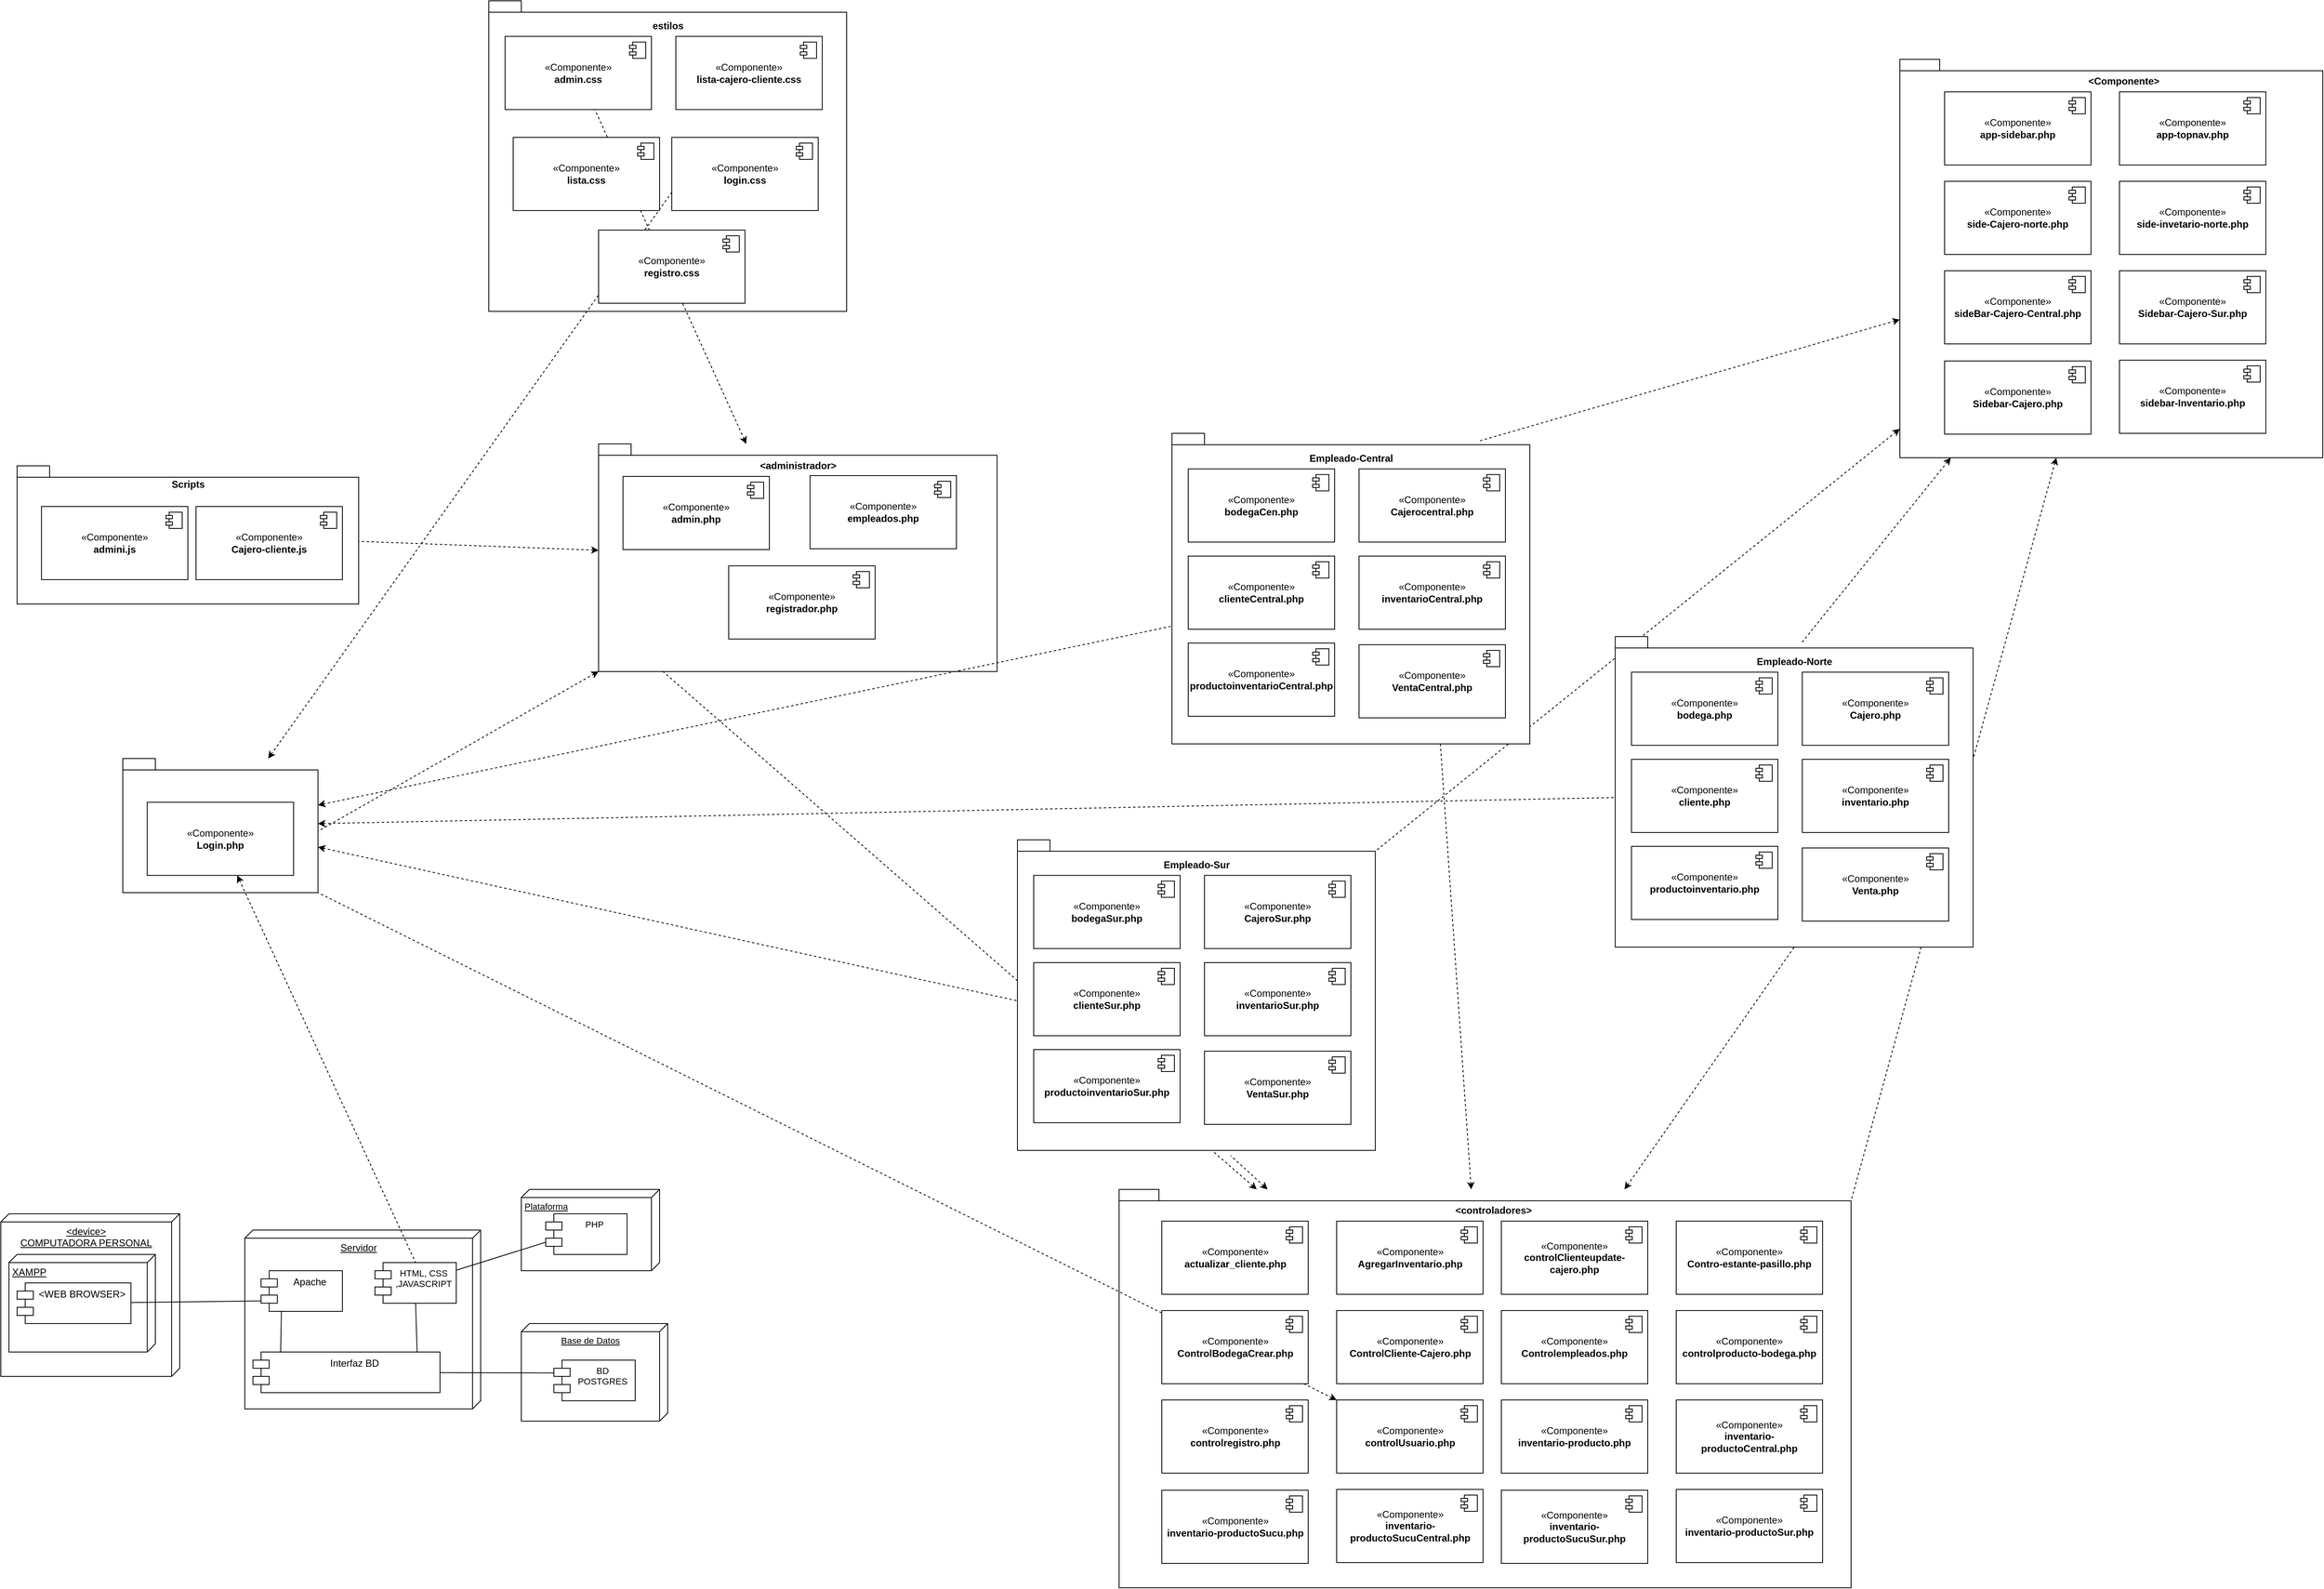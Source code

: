 <mxfile version="22.0.0" type="device">
  <diagram name="Página-1" id="xCpTcZgUAXpQ4Kr8-olH">
    <mxGraphModel dx="2713" dy="2576" grid="1" gridSize="10" guides="1" tooltips="1" connect="1" arrows="1" fold="1" page="1" pageScale="1" pageWidth="827" pageHeight="1169" math="0" shadow="0">
      <root>
        <mxCell id="0" />
        <mxCell id="1" parent="0" />
        <mxCell id="WtXLV-Y0_HKQXJC9XsDB-113" style="edgeStyle=none;shape=connector;rounded=0;orthogonalLoop=1;jettySize=auto;html=1;entryX=0;entryY=0;entryDx=440;entryDy=14;entryPerimeter=0;dashed=1;labelBackgroundColor=default;strokeColor=default;align=center;verticalAlign=middle;fontFamily=Helvetica;fontSize=11;fontColor=default;startArrow=classic;startFill=1;endArrow=none;endFill=0;" edge="1" parent="1" source="WtXLV-Y0_HKQXJC9XsDB-9" target="WtXLV-Y0_HKQXJC9XsDB-89">
          <mxGeometry relative="1" as="geometry" />
        </mxCell>
        <mxCell id="WtXLV-Y0_HKQXJC9XsDB-115" style="edgeStyle=none;shape=connector;rounded=0;orthogonalLoop=1;jettySize=auto;html=1;entryX=0.108;entryY=0.918;entryDx=0;entryDy=0;entryPerimeter=0;dashed=1;labelBackgroundColor=default;strokeColor=default;align=center;verticalAlign=middle;fontFamily=Helvetica;fontSize=11;fontColor=default;startArrow=classic;startFill=1;endArrow=none;endFill=0;" edge="1" parent="1" source="WtXLV-Y0_HKQXJC9XsDB-27" target="W-070WNatPNxTEF8Ab7O-21">
          <mxGeometry relative="1" as="geometry" />
        </mxCell>
        <mxCell id="WtXLV-Y0_HKQXJC9XsDB-110" style="edgeStyle=none;shape=connector;rounded=0;orthogonalLoop=1;jettySize=auto;html=1;entryX=0.75;entryY=1;entryDx=0;entryDy=0;entryPerimeter=0;dashed=1;labelBackgroundColor=default;strokeColor=default;align=center;verticalAlign=middle;fontFamily=Helvetica;fontSize=11;fontColor=default;startArrow=classic;startFill=1;endArrow=none;endFill=0;" edge="1" parent="1" source="WtXLV-Y0_HKQXJC9XsDB-27" target="WtXLV-Y0_HKQXJC9XsDB-61">
          <mxGeometry relative="1" as="geometry" />
        </mxCell>
        <mxCell id="4kGjoipdNZmPPrcsUXCL-142" style="edgeStyle=none;shape=connector;rounded=0;orthogonalLoop=1;jettySize=auto;html=1;labelBackgroundColor=default;strokeColor=default;fontFamily=Helvetica;fontSize=11;fontColor=default;endArrow=classic;" parent="1" source="4kGjoipdNZmPPrcsUXCL-45" target="4kGjoipdNZmPPrcsUXCL-120" edge="1">
          <mxGeometry relative="1" as="geometry" />
        </mxCell>
        <mxCell id="4kGjoipdNZmPPrcsUXCL-45" value="Usuario" style="shape=table;startSize=30;container=1;collapsible=1;childLayout=tableLayout;fixedRows=1;rowLines=0;fontStyle=1;align=center;resizeLast=1;html=1;fontFamily=Helvetica;fontSize=11;fontColor=default;" parent="1" vertex="1">
          <mxGeometry x="775" y="-167" width="180" height="180" as="geometry" />
        </mxCell>
        <mxCell id="4kGjoipdNZmPPrcsUXCL-46" value="" style="shape=tableRow;horizontal=0;startSize=0;swimlaneHead=0;swimlaneBody=0;fillColor=none;collapsible=0;dropTarget=0;points=[[0,0.5],[1,0.5]];portConstraint=eastwest;top=0;left=0;right=0;bottom=1;fontFamily=Helvetica;fontSize=11;fontColor=default;" parent="4kGjoipdNZmPPrcsUXCL-45" vertex="1">
          <mxGeometry y="30" width="180" height="30" as="geometry" />
        </mxCell>
        <mxCell id="4kGjoipdNZmPPrcsUXCL-47" value="PK" style="shape=partialRectangle;connectable=0;fillColor=none;top=0;left=0;bottom=0;right=0;fontStyle=1;overflow=hidden;whiteSpace=wrap;html=1;fontFamily=Helvetica;fontSize=11;fontColor=default;" parent="4kGjoipdNZmPPrcsUXCL-46" vertex="1">
          <mxGeometry width="30" height="30" as="geometry">
            <mxRectangle width="30" height="30" as="alternateBounds" />
          </mxGeometry>
        </mxCell>
        <mxCell id="4kGjoipdNZmPPrcsUXCL-48" value="id" style="shape=partialRectangle;connectable=0;fillColor=none;top=0;left=0;bottom=0;right=0;align=left;spacingLeft=6;fontStyle=5;overflow=hidden;whiteSpace=wrap;html=1;fontFamily=Helvetica;fontSize=11;fontColor=default;" parent="4kGjoipdNZmPPrcsUXCL-46" vertex="1">
          <mxGeometry x="30" width="150" height="30" as="geometry">
            <mxRectangle width="150" height="30" as="alternateBounds" />
          </mxGeometry>
        </mxCell>
        <mxCell id="4kGjoipdNZmPPrcsUXCL-49" value="" style="shape=tableRow;horizontal=0;startSize=0;swimlaneHead=0;swimlaneBody=0;fillColor=none;collapsible=0;dropTarget=0;points=[[0,0.5],[1,0.5]];portConstraint=eastwest;top=0;left=0;right=0;bottom=0;fontFamily=Helvetica;fontSize=11;fontColor=default;" parent="4kGjoipdNZmPPrcsUXCL-45" vertex="1">
          <mxGeometry y="60" width="180" height="30" as="geometry" />
        </mxCell>
        <mxCell id="4kGjoipdNZmPPrcsUXCL-50" value="" style="shape=partialRectangle;connectable=0;fillColor=none;top=0;left=0;bottom=0;right=0;editable=1;overflow=hidden;whiteSpace=wrap;html=1;fontFamily=Helvetica;fontSize=11;fontColor=default;" parent="4kGjoipdNZmPPrcsUXCL-49" vertex="1">
          <mxGeometry width="30" height="30" as="geometry">
            <mxRectangle width="30" height="30" as="alternateBounds" />
          </mxGeometry>
        </mxCell>
        <mxCell id="4kGjoipdNZmPPrcsUXCL-51" value="nombre" style="shape=partialRectangle;connectable=0;fillColor=none;top=0;left=0;bottom=0;right=0;align=left;spacingLeft=6;overflow=hidden;whiteSpace=wrap;html=1;fontFamily=Helvetica;fontSize=11;fontColor=default;" parent="4kGjoipdNZmPPrcsUXCL-49" vertex="1">
          <mxGeometry x="30" width="150" height="30" as="geometry">
            <mxRectangle width="150" height="30" as="alternateBounds" />
          </mxGeometry>
        </mxCell>
        <mxCell id="4kGjoipdNZmPPrcsUXCL-52" value="" style="shape=tableRow;horizontal=0;startSize=0;swimlaneHead=0;swimlaneBody=0;fillColor=none;collapsible=0;dropTarget=0;points=[[0,0.5],[1,0.5]];portConstraint=eastwest;top=0;left=0;right=0;bottom=0;fontFamily=Helvetica;fontSize=11;fontColor=default;" parent="4kGjoipdNZmPPrcsUXCL-45" vertex="1">
          <mxGeometry y="90" width="180" height="30" as="geometry" />
        </mxCell>
        <mxCell id="4kGjoipdNZmPPrcsUXCL-53" value="" style="shape=partialRectangle;connectable=0;fillColor=none;top=0;left=0;bottom=0;right=0;editable=1;overflow=hidden;whiteSpace=wrap;html=1;fontFamily=Helvetica;fontSize=11;fontColor=default;" parent="4kGjoipdNZmPPrcsUXCL-52" vertex="1">
          <mxGeometry width="30" height="30" as="geometry">
            <mxRectangle width="30" height="30" as="alternateBounds" />
          </mxGeometry>
        </mxCell>
        <mxCell id="4kGjoipdNZmPPrcsUXCL-54" value="apellido" style="shape=partialRectangle;connectable=0;fillColor=none;top=0;left=0;bottom=0;right=0;align=left;spacingLeft=6;overflow=hidden;whiteSpace=wrap;html=1;fontFamily=Helvetica;fontSize=11;fontColor=default;" parent="4kGjoipdNZmPPrcsUXCL-52" vertex="1">
          <mxGeometry x="30" width="150" height="30" as="geometry">
            <mxRectangle width="150" height="30" as="alternateBounds" />
          </mxGeometry>
        </mxCell>
        <mxCell id="4kGjoipdNZmPPrcsUXCL-55" value="" style="shape=tableRow;horizontal=0;startSize=0;swimlaneHead=0;swimlaneBody=0;fillColor=none;collapsible=0;dropTarget=0;points=[[0,0.5],[1,0.5]];portConstraint=eastwest;top=0;left=0;right=0;bottom=0;fontFamily=Helvetica;fontSize=11;fontColor=default;" parent="4kGjoipdNZmPPrcsUXCL-45" vertex="1">
          <mxGeometry y="120" width="180" height="30" as="geometry" />
        </mxCell>
        <mxCell id="4kGjoipdNZmPPrcsUXCL-56" value="" style="shape=partialRectangle;connectable=0;fillColor=none;top=0;left=0;bottom=0;right=0;editable=1;overflow=hidden;whiteSpace=wrap;html=1;fontFamily=Helvetica;fontSize=11;fontColor=default;" parent="4kGjoipdNZmPPrcsUXCL-55" vertex="1">
          <mxGeometry width="30" height="30" as="geometry">
            <mxRectangle width="30" height="30" as="alternateBounds" />
          </mxGeometry>
        </mxCell>
        <mxCell id="4kGjoipdNZmPPrcsUXCL-57" value="email" style="shape=partialRectangle;connectable=0;fillColor=none;top=0;left=0;bottom=0;right=0;align=left;spacingLeft=6;overflow=hidden;whiteSpace=wrap;html=1;fontFamily=Helvetica;fontSize=11;fontColor=default;" parent="4kGjoipdNZmPPrcsUXCL-55" vertex="1">
          <mxGeometry x="30" width="150" height="30" as="geometry">
            <mxRectangle width="150" height="30" as="alternateBounds" />
          </mxGeometry>
        </mxCell>
        <mxCell id="4kGjoipdNZmPPrcsUXCL-76" value="contrasenia" style="shape=partialRectangle;connectable=0;fillColor=none;top=0;left=0;bottom=0;right=0;align=left;spacingLeft=6;overflow=hidden;whiteSpace=wrap;html=1;fontFamily=Helvetica;fontSize=11;fontColor=default;" parent="1" vertex="1">
          <mxGeometry x="805" y="-17" width="150" height="30" as="geometry">
            <mxRectangle width="150" height="30" as="alternateBounds" />
          </mxGeometry>
        </mxCell>
        <mxCell id="4kGjoipdNZmPPrcsUXCL-114" value="" style="endArrow=none;html=1;rounded=0;labelBackgroundColor=default;strokeColor=default;fontFamily=Helvetica;fontSize=11;fontColor=default;shape=connector;" parent="1" edge="1">
          <mxGeometry relative="1" as="geometry">
            <mxPoint x="805" y="13" as="sourcePoint" />
            <mxPoint x="805" y="-17" as="targetPoint" />
          </mxGeometry>
        </mxCell>
        <mxCell id="4kGjoipdNZmPPrcsUXCL-116" value="Login" style="shape=table;startSize=30;container=1;collapsible=1;childLayout=tableLayout;fixedRows=1;rowLines=0;fontStyle=1;align=center;resizeLast=1;html=1;fontFamily=Helvetica;fontSize=11;fontColor=default;" parent="1" vertex="1">
          <mxGeometry x="1035" y="-168" width="180" height="150" as="geometry">
            <mxRectangle x="1020" y="59" width="80" height="30" as="alternateBounds" />
          </mxGeometry>
        </mxCell>
        <mxCell id="4kGjoipdNZmPPrcsUXCL-117" value="" style="shape=tableRow;horizontal=0;startSize=0;swimlaneHead=0;swimlaneBody=0;fillColor=none;collapsible=0;dropTarget=0;points=[[0,0.5],[1,0.5]];portConstraint=eastwest;top=0;left=0;right=0;bottom=1;fontFamily=Helvetica;fontSize=11;fontColor=default;" parent="4kGjoipdNZmPPrcsUXCL-116" vertex="1">
          <mxGeometry y="30" width="180" height="30" as="geometry" />
        </mxCell>
        <mxCell id="4kGjoipdNZmPPrcsUXCL-118" value="PK" style="shape=partialRectangle;connectable=0;fillColor=none;top=0;left=0;bottom=0;right=0;fontStyle=1;overflow=hidden;whiteSpace=wrap;html=1;fontFamily=Helvetica;fontSize=11;fontColor=default;" parent="4kGjoipdNZmPPrcsUXCL-117" vertex="1">
          <mxGeometry width="30" height="30" as="geometry">
            <mxRectangle width="30" height="30" as="alternateBounds" />
          </mxGeometry>
        </mxCell>
        <mxCell id="4kGjoipdNZmPPrcsUXCL-119" value="id" style="shape=partialRectangle;connectable=0;fillColor=none;top=0;left=0;bottom=0;right=0;align=left;spacingLeft=6;fontStyle=5;overflow=hidden;whiteSpace=wrap;html=1;fontFamily=Helvetica;fontSize=11;fontColor=default;" parent="4kGjoipdNZmPPrcsUXCL-117" vertex="1">
          <mxGeometry x="30" width="150" height="30" as="geometry">
            <mxRectangle width="150" height="30" as="alternateBounds" />
          </mxGeometry>
        </mxCell>
        <mxCell id="4kGjoipdNZmPPrcsUXCL-120" value="" style="shape=tableRow;horizontal=0;startSize=0;swimlaneHead=0;swimlaneBody=0;fillColor=none;collapsible=0;dropTarget=0;points=[[0,0.5],[1,0.5]];portConstraint=eastwest;top=0;left=0;right=0;bottom=0;fontFamily=Helvetica;fontSize=11;fontColor=default;" parent="4kGjoipdNZmPPrcsUXCL-116" vertex="1">
          <mxGeometry y="60" width="180" height="30" as="geometry" />
        </mxCell>
        <mxCell id="4kGjoipdNZmPPrcsUXCL-121" value="FK" style="shape=partialRectangle;connectable=0;fillColor=none;top=0;left=0;bottom=0;right=0;editable=1;overflow=hidden;whiteSpace=wrap;html=1;fontFamily=Helvetica;fontSize=11;fontColor=default;" parent="4kGjoipdNZmPPrcsUXCL-120" vertex="1">
          <mxGeometry width="30" height="30" as="geometry">
            <mxRectangle width="30" height="30" as="alternateBounds" />
          </mxGeometry>
        </mxCell>
        <mxCell id="4kGjoipdNZmPPrcsUXCL-122" value="nombre" style="shape=partialRectangle;connectable=0;fillColor=none;top=0;left=0;bottom=0;right=0;align=left;spacingLeft=6;overflow=hidden;whiteSpace=wrap;html=1;fontFamily=Helvetica;fontSize=11;fontColor=default;" parent="4kGjoipdNZmPPrcsUXCL-120" vertex="1">
          <mxGeometry x="30" width="150" height="30" as="geometry">
            <mxRectangle width="150" height="30" as="alternateBounds" />
          </mxGeometry>
        </mxCell>
        <mxCell id="4kGjoipdNZmPPrcsUXCL-123" value="" style="shape=tableRow;horizontal=0;startSize=0;swimlaneHead=0;swimlaneBody=0;fillColor=none;collapsible=0;dropTarget=0;points=[[0,0.5],[1,0.5]];portConstraint=eastwest;top=0;left=0;right=0;bottom=0;fontFamily=Helvetica;fontSize=11;fontColor=default;" parent="4kGjoipdNZmPPrcsUXCL-116" vertex="1">
          <mxGeometry y="90" width="180" height="30" as="geometry" />
        </mxCell>
        <mxCell id="4kGjoipdNZmPPrcsUXCL-124" value="FK" style="shape=partialRectangle;connectable=0;fillColor=none;top=0;left=0;bottom=0;right=0;editable=1;overflow=hidden;whiteSpace=wrap;html=1;fontFamily=Helvetica;fontSize=11;fontColor=default;" parent="4kGjoipdNZmPPrcsUXCL-123" vertex="1">
          <mxGeometry width="30" height="30" as="geometry">
            <mxRectangle width="30" height="30" as="alternateBounds" />
          </mxGeometry>
        </mxCell>
        <mxCell id="4kGjoipdNZmPPrcsUXCL-125" value="apellido" style="shape=partialRectangle;connectable=0;fillColor=none;top=0;left=0;bottom=0;right=0;align=left;spacingLeft=6;overflow=hidden;whiteSpace=wrap;html=1;fontFamily=Helvetica;fontSize=11;fontColor=default;" parent="4kGjoipdNZmPPrcsUXCL-123" vertex="1">
          <mxGeometry x="30" width="150" height="30" as="geometry">
            <mxRectangle width="150" height="30" as="alternateBounds" />
          </mxGeometry>
        </mxCell>
        <mxCell id="4kGjoipdNZmPPrcsUXCL-126" value="" style="shape=tableRow;horizontal=0;startSize=0;swimlaneHead=0;swimlaneBody=0;fillColor=none;collapsible=0;dropTarget=0;points=[[0,0.5],[1,0.5]];portConstraint=eastwest;top=0;left=0;right=0;bottom=0;fontFamily=Helvetica;fontSize=11;fontColor=default;" parent="4kGjoipdNZmPPrcsUXCL-116" vertex="1">
          <mxGeometry y="120" width="180" height="30" as="geometry" />
        </mxCell>
        <mxCell id="4kGjoipdNZmPPrcsUXCL-127" value="" style="shape=partialRectangle;connectable=0;fillColor=none;top=0;left=0;bottom=0;right=0;editable=1;overflow=hidden;whiteSpace=wrap;html=1;fontFamily=Helvetica;fontSize=11;fontColor=default;" parent="4kGjoipdNZmPPrcsUXCL-126" vertex="1">
          <mxGeometry width="30" height="30" as="geometry">
            <mxRectangle width="30" height="30" as="alternateBounds" />
          </mxGeometry>
        </mxCell>
        <mxCell id="4kGjoipdNZmPPrcsUXCL-128" value="" style="shape=partialRectangle;connectable=0;fillColor=none;top=0;left=0;bottom=0;right=0;align=left;spacingLeft=6;overflow=hidden;whiteSpace=wrap;html=1;fontFamily=Helvetica;fontSize=11;fontColor=default;" parent="4kGjoipdNZmPPrcsUXCL-126" vertex="1">
          <mxGeometry x="30" width="150" height="30" as="geometry">
            <mxRectangle width="150" height="30" as="alternateBounds" />
          </mxGeometry>
        </mxCell>
        <mxCell id="W-070WNatPNxTEF8Ab7O-1" value="" style="shape=folder;fontStyle=1;spacingTop=10;tabWidth=40;tabHeight=14;tabPosition=left;html=1;whiteSpace=wrap;" parent="1" vertex="1">
          <mxGeometry x="640" y="-752" width="440" height="382" as="geometry" />
        </mxCell>
        <mxCell id="W-070WNatPNxTEF8Ab7O-2" value="&lt;div style=&quot;&quot;&gt;&lt;span style=&quot;background-color: initial;&quot;&gt;&amp;lt;device&amp;gt;&lt;/span&gt;&lt;/div&gt;&lt;div style=&quot;&quot;&gt;&lt;span style=&quot;background-color: initial;&quot;&gt;COMPUTADORA PERSONAL&lt;/span&gt;&lt;/div&gt;" style="verticalAlign=top;align=center;spacingTop=8;spacingLeft=2;spacingRight=12;shape=cube;size=10;direction=south;fontStyle=4;html=1;whiteSpace=wrap;" parent="1" vertex="1">
          <mxGeometry x="40" y="740" width="220" height="200" as="geometry" />
        </mxCell>
        <mxCell id="W-070WNatPNxTEF8Ab7O-3" value="XAMPP" style="verticalAlign=top;align=left;spacingTop=8;spacingLeft=2;spacingRight=12;shape=cube;size=10;direction=south;fontStyle=4;html=1;whiteSpace=wrap;" parent="1" vertex="1">
          <mxGeometry x="50" y="790" width="180" height="120" as="geometry" />
        </mxCell>
        <mxCell id="W-070WNatPNxTEF8Ab7O-4" value="Plataforma" style="verticalAlign=top;align=left;spacingTop=8;spacingLeft=2;spacingRight=12;shape=cube;size=10;direction=south;fontStyle=4;html=1;whiteSpace=wrap;fontFamily=Helvetica;fontSize=11;fontColor=default;" parent="1" vertex="1">
          <mxGeometry x="680" y="710" width="170" height="100" as="geometry" />
        </mxCell>
        <mxCell id="W-070WNatPNxTEF8Ab7O-5" value="Base de Datos" style="verticalAlign=top;align=center;spacingTop=8;spacingLeft=2;spacingRight=12;shape=cube;size=10;direction=south;fontStyle=4;html=1;whiteSpace=wrap;fontFamily=Helvetica;fontSize=11;fontColor=default;" parent="1" vertex="1">
          <mxGeometry x="680" y="875" width="180" height="120" as="geometry" />
        </mxCell>
        <mxCell id="W-070WNatPNxTEF8Ab7O-6" value="Servidor" style="verticalAlign=top;align=center;spacingTop=8;spacingLeft=2;spacingRight=12;shape=cube;size=10;direction=south;fontStyle=4;html=1;whiteSpace=wrap;" parent="1" vertex="1">
          <mxGeometry x="340" y="760" width="290" height="220" as="geometry" />
        </mxCell>
        <mxCell id="W-070WNatPNxTEF8Ab7O-7" style="rounded=0;orthogonalLoop=1;jettySize=auto;html=1;entryX=0.116;entryY=0.74;entryDx=0;entryDy=0;entryPerimeter=0;endArrow=none;endFill=0;" parent="1" source="W-070WNatPNxTEF8Ab7O-8" target="W-070WNatPNxTEF8Ab7O-10" edge="1">
          <mxGeometry relative="1" as="geometry">
            <Array as="points" />
          </mxGeometry>
        </mxCell>
        <mxCell id="W-070WNatPNxTEF8Ab7O-8" value="&amp;lt;WEB BROWSER&amp;gt;" style="shape=module;align=left;spacingLeft=20;align=center;verticalAlign=top;whiteSpace=wrap;html=1;" parent="1" vertex="1">
          <mxGeometry x="60" y="825" width="140" height="50" as="geometry" />
        </mxCell>
        <mxCell id="W-070WNatPNxTEF8Ab7O-9" style="edgeStyle=none;shape=connector;rounded=0;orthogonalLoop=1;jettySize=auto;html=1;labelBackgroundColor=default;strokeColor=default;fontFamily=Helvetica;fontSize=11;fontColor=default;endArrow=none;endFill=0;exitX=0.25;exitY=1;exitDx=0;exitDy=0;entryX=0.148;entryY=0.048;entryDx=0;entryDy=0;entryPerimeter=0;" parent="1" source="W-070WNatPNxTEF8Ab7O-10" target="W-070WNatPNxTEF8Ab7O-13" edge="1">
          <mxGeometry relative="1" as="geometry">
            <mxPoint x="410" y="900" as="targetPoint" />
          </mxGeometry>
        </mxCell>
        <mxCell id="W-070WNatPNxTEF8Ab7O-10" value="Apache" style="shape=module;align=left;spacingLeft=20;align=center;verticalAlign=top;whiteSpace=wrap;html=1;" parent="1" vertex="1">
          <mxGeometry x="360" y="810" width="100" height="50" as="geometry" />
        </mxCell>
        <mxCell id="W-070WNatPNxTEF8Ab7O-11" style="edgeStyle=none;shape=connector;rounded=0;orthogonalLoop=1;jettySize=auto;html=1;entryX=0.096;entryY=0.316;entryDx=0;entryDy=0;entryPerimeter=0;labelBackgroundColor=default;strokeColor=default;fontFamily=Helvetica;fontSize=11;fontColor=default;endArrow=none;endFill=0;" parent="1" source="W-070WNatPNxTEF8Ab7O-13" target="W-070WNatPNxTEF8Ab7O-14" edge="1">
          <mxGeometry relative="1" as="geometry" />
        </mxCell>
        <mxCell id="W-070WNatPNxTEF8Ab7O-12" style="edgeStyle=none;shape=connector;rounded=0;orthogonalLoop=1;jettySize=auto;html=1;entryX=0.5;entryY=1;entryDx=0;entryDy=0;labelBackgroundColor=default;strokeColor=default;fontFamily=Helvetica;fontSize=11;fontColor=default;endArrow=none;endFill=0;exitX=0.878;exitY=0.032;exitDx=0;exitDy=0;exitPerimeter=0;" parent="1" source="W-070WNatPNxTEF8Ab7O-13" target="W-070WNatPNxTEF8Ab7O-16" edge="1">
          <mxGeometry relative="1" as="geometry" />
        </mxCell>
        <mxCell id="W-070WNatPNxTEF8Ab7O-13" value="Interfaz BD" style="shape=module;align=left;spacingLeft=20;align=center;verticalAlign=top;whiteSpace=wrap;html=1;" parent="1" vertex="1">
          <mxGeometry x="350" y="910" width="230" height="50" as="geometry" />
        </mxCell>
        <mxCell id="W-070WNatPNxTEF8Ab7O-14" value="BD POSTGRES" style="shape=module;align=left;spacingLeft=20;align=center;verticalAlign=top;whiteSpace=wrap;html=1;fontFamily=Helvetica;fontSize=11;fontColor=default;" parent="1" vertex="1">
          <mxGeometry x="720" y="920" width="100" height="50" as="geometry" />
        </mxCell>
        <mxCell id="W-070WNatPNxTEF8Ab7O-15" style="edgeStyle=none;shape=connector;rounded=0;orthogonalLoop=1;jettySize=auto;html=1;entryX=0;entryY=0;entryDx=0;entryDy=35;entryPerimeter=0;labelBackgroundColor=default;strokeColor=default;fontFamily=Helvetica;fontSize=11;fontColor=default;endArrow=none;endFill=0;" parent="1" source="W-070WNatPNxTEF8Ab7O-16" target="W-070WNatPNxTEF8Ab7O-17" edge="1">
          <mxGeometry relative="1" as="geometry" />
        </mxCell>
        <mxCell id="W-070WNatPNxTEF8Ab7O-16" value="HTML, CSS ,JAVASCRIPT" style="shape=module;align=left;spacingLeft=20;align=center;verticalAlign=top;whiteSpace=wrap;html=1;fontFamily=Helvetica;fontSize=11;fontColor=default;" parent="1" vertex="1">
          <mxGeometry x="500" y="800" width="100" height="50" as="geometry" />
        </mxCell>
        <mxCell id="W-070WNatPNxTEF8Ab7O-17" value="PHP" style="shape=module;align=left;spacingLeft=20;align=center;verticalAlign=top;whiteSpace=wrap;html=1;fontFamily=Helvetica;fontSize=11;fontColor=default;" parent="1" vertex="1">
          <mxGeometry x="710" y="740" width="100" height="50" as="geometry" />
        </mxCell>
        <mxCell id="W-070WNatPNxTEF8Ab7O-20" style="edgeStyle=none;shape=connector;rounded=0;orthogonalLoop=1;jettySize=auto;html=1;entryX=0;entryY=0;entryDx=240.0;entryDy=89.5;entryPerimeter=0;dashed=1;labelBackgroundColor=default;strokeColor=default;fontFamily=Helvetica;fontSize=11;fontColor=default;startArrow=classic;startFill=1;endArrow=none;endFill=0;" parent="1" source="W-070WNatPNxTEF8Ab7O-21" target="W-070WNatPNxTEF8Ab7O-48" edge="1">
          <mxGeometry relative="1" as="geometry" />
        </mxCell>
        <mxCell id="W-070WNatPNxTEF8Ab7O-72" style="edgeStyle=none;shape=connector;rounded=0;orthogonalLoop=1;jettySize=auto;html=1;dashed=1;labelBackgroundColor=default;strokeColor=default;align=center;verticalAlign=middle;fontFamily=Helvetica;fontSize=11;fontColor=default;startArrow=classic;startFill=1;endArrow=none;endFill=0;" parent="1" source="W-070WNatPNxTEF8Ab7O-21" target="W-070WNatPNxTEF8Ab7O-53" edge="1">
          <mxGeometry relative="1" as="geometry" />
        </mxCell>
        <mxCell id="WtXLV-Y0_HKQXJC9XsDB-103" style="edgeStyle=none;shape=connector;rounded=0;orthogonalLoop=1;jettySize=auto;html=1;dashed=1;labelBackgroundColor=default;strokeColor=default;align=center;verticalAlign=middle;fontFamily=Helvetica;fontSize=11;fontColor=default;startArrow=classic;startFill=1;endArrow=none;endFill=0;" edge="1" parent="1" source="W-070WNatPNxTEF8Ab7O-21" target="W-070WNatPNxTEF8Ab7O-61">
          <mxGeometry relative="1" as="geometry" />
        </mxCell>
        <mxCell id="W-070WNatPNxTEF8Ab7O-21" value="" style="shape=folder;fontStyle=1;spacingTop=10;tabWidth=40;tabHeight=14;tabPosition=left;html=1;whiteSpace=wrap;" parent="1" vertex="1">
          <mxGeometry x="775" y="-207" width="490" height="280" as="geometry" />
        </mxCell>
        <mxCell id="W-070WNatPNxTEF8Ab7O-23" value="«Componente»&lt;br&gt;&lt;b&gt;admin.php&lt;/b&gt;" style="html=1;dropTarget=0;whiteSpace=wrap;" parent="1" vertex="1">
          <mxGeometry x="805" y="-167" width="180" height="90" as="geometry" />
        </mxCell>
        <mxCell id="W-070WNatPNxTEF8Ab7O-24" value="" style="shape=module;jettyWidth=8;jettyHeight=4;" parent="W-070WNatPNxTEF8Ab7O-23" vertex="1">
          <mxGeometry x="1" width="20" height="20" relative="1" as="geometry">
            <mxPoint x="-27" y="7" as="offset" />
          </mxGeometry>
        </mxCell>
        <mxCell id="W-070WNatPNxTEF8Ab7O-25" value="«Componente»&lt;br&gt;&lt;b&gt;lista-cajero-cliente.css&lt;/b&gt;" style="html=1;dropTarget=0;whiteSpace=wrap;" parent="1" vertex="1">
          <mxGeometry x="870" y="-708.25" width="180" height="90" as="geometry" />
        </mxCell>
        <mxCell id="W-070WNatPNxTEF8Ab7O-26" value="" style="shape=module;jettyWidth=8;jettyHeight=4;" parent="W-070WNatPNxTEF8Ab7O-25" vertex="1">
          <mxGeometry x="1" width="20" height="20" relative="1" as="geometry">
            <mxPoint x="-27" y="7" as="offset" />
          </mxGeometry>
        </mxCell>
        <mxCell id="W-070WNatPNxTEF8Ab7O-31" value="«Componente»&lt;br&gt;&lt;b&gt;registrador.php&lt;/b&gt;" style="html=1;dropTarget=0;whiteSpace=wrap;" parent="1" vertex="1">
          <mxGeometry x="935" y="-57" width="180" height="90" as="geometry" />
        </mxCell>
        <mxCell id="W-070WNatPNxTEF8Ab7O-32" value="" style="shape=module;jettyWidth=8;jettyHeight=4;" parent="W-070WNatPNxTEF8Ab7O-31" vertex="1">
          <mxGeometry x="1" width="20" height="20" relative="1" as="geometry">
            <mxPoint x="-27" y="7" as="offset" />
          </mxGeometry>
        </mxCell>
        <mxCell id="W-070WNatPNxTEF8Ab7O-33" value="&amp;lt;administrador&amp;gt;" style="text;align=center;fontStyle=1;verticalAlign=middle;spacingLeft=3;spacingRight=3;strokeColor=none;rotatable=0;points=[[0,0.5],[1,0.5]];portConstraint=eastwest;html=1;" parent="1" vertex="1">
          <mxGeometry x="980" y="-193" width="80" height="26" as="geometry" />
        </mxCell>
        <mxCell id="W-070WNatPNxTEF8Ab7O-42" value="«Componente»&lt;br&gt;&lt;b&gt;empleados.php&lt;/b&gt;" style="html=1;dropTarget=0;whiteSpace=wrap;" parent="1" vertex="1">
          <mxGeometry x="1035" y="-168" width="180" height="90" as="geometry" />
        </mxCell>
        <mxCell id="W-070WNatPNxTEF8Ab7O-43" value="" style="shape=module;jettyWidth=8;jettyHeight=4;" parent="W-070WNatPNxTEF8Ab7O-42" vertex="1">
          <mxGeometry x="1" width="20" height="20" relative="1" as="geometry">
            <mxPoint x="-27" y="7" as="offset" />
          </mxGeometry>
        </mxCell>
        <mxCell id="WtXLV-Y0_HKQXJC9XsDB-8" style="edgeStyle=none;shape=connector;rounded=0;orthogonalLoop=1;jettySize=auto;html=1;entryX=0;entryY=0.75;entryDx=0;entryDy=0;dashed=1;labelBackgroundColor=default;strokeColor=default;align=center;verticalAlign=middle;fontFamily=Helvetica;fontSize=11;fontColor=default;startArrow=classic;startFill=1;endArrow=none;endFill=0;" edge="1" parent="1" source="W-070WNatPNxTEF8Ab7O-48" target="WtXLV-Y0_HKQXJC9XsDB-3">
          <mxGeometry relative="1" as="geometry" />
        </mxCell>
        <mxCell id="WtXLV-Y0_HKQXJC9XsDB-105" style="edgeStyle=none;shape=connector;rounded=0;orthogonalLoop=1;jettySize=auto;html=1;dashed=1;labelBackgroundColor=default;strokeColor=default;align=center;verticalAlign=middle;fontFamily=Helvetica;fontSize=11;fontColor=default;startArrow=classic;startFill=1;endArrow=none;endFill=0;" edge="1" parent="1" source="W-070WNatPNxTEF8Ab7O-48" target="WtXLV-Y0_HKQXJC9XsDB-61">
          <mxGeometry relative="1" as="geometry" />
        </mxCell>
        <mxCell id="W-070WNatPNxTEF8Ab7O-48" value="" style="shape=folder;fontStyle=1;spacingTop=10;tabWidth=40;tabHeight=14;tabPosition=left;html=1;whiteSpace=wrap;" parent="1" vertex="1">
          <mxGeometry x="190" y="180" width="240" height="165" as="geometry" />
        </mxCell>
        <mxCell id="W-070WNatPNxTEF8Ab7O-50" style="edgeStyle=none;shape=connector;rounded=0;orthogonalLoop=1;jettySize=auto;html=1;entryX=0.5;entryY=0;entryDx=0;entryDy=0;dashed=1;labelBackgroundColor=default;strokeColor=default;fontFamily=Helvetica;fontSize=11;fontColor=default;startArrow=classic;startFill=1;endArrow=none;endFill=0;" parent="1" source="W-070WNatPNxTEF8Ab7O-51" target="W-070WNatPNxTEF8Ab7O-16" edge="1">
          <mxGeometry relative="1" as="geometry" />
        </mxCell>
        <mxCell id="W-070WNatPNxTEF8Ab7O-51" value="«Componente»&lt;br&gt;&lt;b&gt;Login.php&lt;/b&gt;" style="html=1;dropTarget=0;whiteSpace=wrap;" parent="1" vertex="1">
          <mxGeometry x="220" y="233.75" width="180" height="90" as="geometry" />
        </mxCell>
        <mxCell id="W-070WNatPNxTEF8Ab7O-53" value="" style="shape=folder;fontStyle=1;spacingTop=10;tabWidth=40;tabHeight=14;tabPosition=left;html=1;whiteSpace=wrap;" parent="1" vertex="1">
          <mxGeometry x="60" y="-180" width="420" height="170" as="geometry" />
        </mxCell>
        <mxCell id="W-070WNatPNxTEF8Ab7O-54" value="«Componente»&lt;br&gt;&lt;b&gt;admini.js&lt;/b&gt;" style="html=1;dropTarget=0;whiteSpace=wrap;" parent="1" vertex="1">
          <mxGeometry x="90" y="-130" width="180" height="90" as="geometry" />
        </mxCell>
        <mxCell id="W-070WNatPNxTEF8Ab7O-55" value="" style="shape=module;jettyWidth=8;jettyHeight=4;" parent="W-070WNatPNxTEF8Ab7O-54" vertex="1">
          <mxGeometry x="1" width="20" height="20" relative="1" as="geometry">
            <mxPoint x="-27" y="7" as="offset" />
          </mxGeometry>
        </mxCell>
        <mxCell id="W-070WNatPNxTEF8Ab7O-61" value="«Componente»&lt;br&gt;&lt;b&gt;admin.css&lt;/b&gt;" style="html=1;dropTarget=0;whiteSpace=wrap;" parent="1" vertex="1">
          <mxGeometry x="660" y="-708.25" width="180" height="90" as="geometry" />
        </mxCell>
        <mxCell id="W-070WNatPNxTEF8Ab7O-62" value="" style="shape=module;jettyWidth=8;jettyHeight=4;" parent="W-070WNatPNxTEF8Ab7O-61" vertex="1">
          <mxGeometry x="1" width="20" height="20" relative="1" as="geometry">
            <mxPoint x="-27" y="7" as="offset" />
          </mxGeometry>
        </mxCell>
        <mxCell id="W-070WNatPNxTEF8Ab7O-68" value="estilos" style="text;align=center;fontStyle=1;verticalAlign=middle;spacingLeft=3;spacingRight=3;strokeColor=none;rotatable=0;points=[[0,0.5],[1,0.5]];portConstraint=eastwest;html=1;" parent="1" vertex="1">
          <mxGeometry x="820" y="-734.25" width="80" height="26" as="geometry" />
        </mxCell>
        <mxCell id="W-070WNatPNxTEF8Ab7O-69" value="«Componente»&lt;br&gt;&lt;b&gt;Cajero-cliente.js&lt;/b&gt;" style="html=1;dropTarget=0;whiteSpace=wrap;" parent="1" vertex="1">
          <mxGeometry x="280" y="-130" width="180" height="90" as="geometry" />
        </mxCell>
        <mxCell id="W-070WNatPNxTEF8Ab7O-70" value="" style="shape=module;jettyWidth=8;jettyHeight=4;" parent="W-070WNatPNxTEF8Ab7O-69" vertex="1">
          <mxGeometry x="1" width="20" height="20" relative="1" as="geometry">
            <mxPoint x="-27" y="7" as="offset" />
          </mxGeometry>
        </mxCell>
        <mxCell id="W-070WNatPNxTEF8Ab7O-71" value="Scripts&lt;br&gt;" style="text;align=center;fontStyle=1;verticalAlign=middle;spacingLeft=3;spacingRight=3;strokeColor=none;rotatable=0;points=[[0,0.5],[1,0.5]];portConstraint=eastwest;html=1;" parent="1" vertex="1">
          <mxGeometry x="230" y="-170" width="80" height="26" as="geometry" />
        </mxCell>
        <mxCell id="WtXLV-Y0_HKQXJC9XsDB-1" value="«Componente»&lt;br&gt;&lt;b&gt;lista.css&lt;/b&gt;" style="html=1;dropTarget=0;whiteSpace=wrap;" vertex="1" parent="1">
          <mxGeometry x="670" y="-584" width="180" height="90" as="geometry" />
        </mxCell>
        <mxCell id="WtXLV-Y0_HKQXJC9XsDB-2" value="" style="shape=module;jettyWidth=8;jettyHeight=4;" vertex="1" parent="WtXLV-Y0_HKQXJC9XsDB-1">
          <mxGeometry x="1" width="20" height="20" relative="1" as="geometry">
            <mxPoint x="-27" y="7" as="offset" />
          </mxGeometry>
        </mxCell>
        <mxCell id="WtXLV-Y0_HKQXJC9XsDB-3" value="«Componente»&lt;br&gt;&lt;b&gt;login.css&lt;/b&gt;" style="html=1;dropTarget=0;whiteSpace=wrap;" vertex="1" parent="1">
          <mxGeometry x="865" y="-584" width="180" height="90" as="geometry" />
        </mxCell>
        <mxCell id="WtXLV-Y0_HKQXJC9XsDB-4" value="" style="shape=module;jettyWidth=8;jettyHeight=4;" vertex="1" parent="WtXLV-Y0_HKQXJC9XsDB-3">
          <mxGeometry x="1" width="20" height="20" relative="1" as="geometry">
            <mxPoint x="-27" y="7" as="offset" />
          </mxGeometry>
        </mxCell>
        <mxCell id="WtXLV-Y0_HKQXJC9XsDB-5" value="«Componente»&lt;br&gt;&lt;b&gt;registro.css&lt;/b&gt;" style="html=1;dropTarget=0;whiteSpace=wrap;" vertex="1" parent="1">
          <mxGeometry x="775" y="-470" width="180" height="90" as="geometry" />
        </mxCell>
        <mxCell id="WtXLV-Y0_HKQXJC9XsDB-6" value="" style="shape=module;jettyWidth=8;jettyHeight=4;" vertex="1" parent="WtXLV-Y0_HKQXJC9XsDB-5">
          <mxGeometry x="1" width="20" height="20" relative="1" as="geometry">
            <mxPoint x="-27" y="7" as="offset" />
          </mxGeometry>
        </mxCell>
        <mxCell id="WtXLV-Y0_HKQXJC9XsDB-114" style="edgeStyle=none;shape=connector;rounded=0;orthogonalLoop=1;jettySize=auto;html=1;dashed=1;labelBackgroundColor=default;strokeColor=default;align=center;verticalAlign=middle;fontFamily=Helvetica;fontSize=11;fontColor=default;startArrow=classic;startFill=1;endArrow=none;endFill=0;entryX=0;entryY=0;entryDx=900;entryDy=14;entryPerimeter=0;" edge="1" parent="1" source="WtXLV-Y0_HKQXJC9XsDB-9" target="WtXLV-Y0_HKQXJC9XsDB-27">
          <mxGeometry relative="1" as="geometry">
            <mxPoint x="2590" y="160" as="targetPoint" />
          </mxGeometry>
        </mxCell>
        <mxCell id="WtXLV-Y0_HKQXJC9XsDB-9" value="" style="shape=folder;fontStyle=1;spacingTop=10;tabWidth=40;tabHeight=14;tabPosition=left;html=1;whiteSpace=wrap;" vertex="1" parent="1">
          <mxGeometry x="2375" y="-680" width="520" height="490" as="geometry" />
        </mxCell>
        <mxCell id="WtXLV-Y0_HKQXJC9XsDB-10" value="«Componente»&lt;br&gt;&lt;b&gt;app-sidebar.php&lt;/b&gt;" style="html=1;dropTarget=0;whiteSpace=wrap;" vertex="1" parent="1">
          <mxGeometry x="2430" y="-640" width="180" height="90" as="geometry" />
        </mxCell>
        <mxCell id="WtXLV-Y0_HKQXJC9XsDB-11" value="" style="shape=module;jettyWidth=8;jettyHeight=4;" vertex="1" parent="WtXLV-Y0_HKQXJC9XsDB-10">
          <mxGeometry x="1" width="20" height="20" relative="1" as="geometry">
            <mxPoint x="-27" y="7" as="offset" />
          </mxGeometry>
        </mxCell>
        <mxCell id="WtXLV-Y0_HKQXJC9XsDB-12" value="«Componente»&lt;br&gt;&lt;b&gt;side-Cajero-norte.php&lt;/b&gt;" style="html=1;dropTarget=0;whiteSpace=wrap;" vertex="1" parent="1">
          <mxGeometry x="2430" y="-530" width="180" height="90" as="geometry" />
        </mxCell>
        <mxCell id="WtXLV-Y0_HKQXJC9XsDB-13" value="" style="shape=module;jettyWidth=8;jettyHeight=4;" vertex="1" parent="WtXLV-Y0_HKQXJC9XsDB-12">
          <mxGeometry x="1" width="20" height="20" relative="1" as="geometry">
            <mxPoint x="-27" y="7" as="offset" />
          </mxGeometry>
        </mxCell>
        <mxCell id="WtXLV-Y0_HKQXJC9XsDB-14" value="&amp;lt;Componente&amp;gt;" style="text;align=center;fontStyle=1;verticalAlign=middle;spacingLeft=3;spacingRight=3;strokeColor=none;rotatable=0;points=[[0,0.5],[1,0.5]];portConstraint=eastwest;html=1;" vertex="1" parent="1">
          <mxGeometry x="2610" y="-666" width="80" height="26" as="geometry" />
        </mxCell>
        <mxCell id="WtXLV-Y0_HKQXJC9XsDB-15" value="«Componente»&lt;br&gt;&lt;b&gt;app-topnav.php&lt;/b&gt;" style="html=1;dropTarget=0;whiteSpace=wrap;" vertex="1" parent="1">
          <mxGeometry x="2645" y="-640" width="180" height="90" as="geometry" />
        </mxCell>
        <mxCell id="WtXLV-Y0_HKQXJC9XsDB-16" value="" style="shape=module;jettyWidth=8;jettyHeight=4;" vertex="1" parent="WtXLV-Y0_HKQXJC9XsDB-15">
          <mxGeometry x="1" width="20" height="20" relative="1" as="geometry">
            <mxPoint x="-27" y="7" as="offset" />
          </mxGeometry>
        </mxCell>
        <mxCell id="WtXLV-Y0_HKQXJC9XsDB-17" value="«Componente»&lt;br&gt;&lt;b&gt;side-invetario-norte.php&lt;/b&gt;" style="html=1;dropTarget=0;whiteSpace=wrap;" vertex="1" parent="1">
          <mxGeometry x="2645" y="-530" width="180" height="90" as="geometry" />
        </mxCell>
        <mxCell id="WtXLV-Y0_HKQXJC9XsDB-18" value="" style="shape=module;jettyWidth=8;jettyHeight=4;" vertex="1" parent="WtXLV-Y0_HKQXJC9XsDB-17">
          <mxGeometry x="1" width="20" height="20" relative="1" as="geometry">
            <mxPoint x="-27" y="7" as="offset" />
          </mxGeometry>
        </mxCell>
        <mxCell id="WtXLV-Y0_HKQXJC9XsDB-19" value="«Componente»&lt;br&gt;&lt;b&gt;sideBar-Cajero-Central.php&lt;/b&gt;" style="html=1;dropTarget=0;whiteSpace=wrap;" vertex="1" parent="1">
          <mxGeometry x="2430" y="-420" width="180" height="90" as="geometry" />
        </mxCell>
        <mxCell id="WtXLV-Y0_HKQXJC9XsDB-20" value="" style="shape=module;jettyWidth=8;jettyHeight=4;" vertex="1" parent="WtXLV-Y0_HKQXJC9XsDB-19">
          <mxGeometry x="1" width="20" height="20" relative="1" as="geometry">
            <mxPoint x="-27" y="7" as="offset" />
          </mxGeometry>
        </mxCell>
        <mxCell id="WtXLV-Y0_HKQXJC9XsDB-21" value="«Componente»&lt;br&gt;&lt;b&gt;Sidebar-Cajero.php&lt;/b&gt;" style="html=1;dropTarget=0;whiteSpace=wrap;" vertex="1" parent="1">
          <mxGeometry x="2430" y="-309" width="180" height="90" as="geometry" />
        </mxCell>
        <mxCell id="WtXLV-Y0_HKQXJC9XsDB-22" value="" style="shape=module;jettyWidth=8;jettyHeight=4;" vertex="1" parent="WtXLV-Y0_HKQXJC9XsDB-21">
          <mxGeometry x="1" width="20" height="20" relative="1" as="geometry">
            <mxPoint x="-27" y="7" as="offset" />
          </mxGeometry>
        </mxCell>
        <mxCell id="WtXLV-Y0_HKQXJC9XsDB-23" value="«Componente»&lt;br&gt;&lt;b&gt;Sidebar-Cajero-Sur.php&lt;/b&gt;" style="html=1;dropTarget=0;whiteSpace=wrap;" vertex="1" parent="1">
          <mxGeometry x="2645" y="-420" width="180" height="90" as="geometry" />
        </mxCell>
        <mxCell id="WtXLV-Y0_HKQXJC9XsDB-24" value="" style="shape=module;jettyWidth=8;jettyHeight=4;" vertex="1" parent="WtXLV-Y0_HKQXJC9XsDB-23">
          <mxGeometry x="1" width="20" height="20" relative="1" as="geometry">
            <mxPoint x="-27" y="7" as="offset" />
          </mxGeometry>
        </mxCell>
        <mxCell id="WtXLV-Y0_HKQXJC9XsDB-25" value="«Componente»&lt;br&gt;&lt;b&gt;sidebar-Inventario.php&lt;/b&gt;" style="html=1;dropTarget=0;whiteSpace=wrap;" vertex="1" parent="1">
          <mxGeometry x="2645" y="-310" width="180" height="90" as="geometry" />
        </mxCell>
        <mxCell id="WtXLV-Y0_HKQXJC9XsDB-26" value="" style="shape=module;jettyWidth=8;jettyHeight=4;" vertex="1" parent="WtXLV-Y0_HKQXJC9XsDB-25">
          <mxGeometry x="1" width="20" height="20" relative="1" as="geometry">
            <mxPoint x="-27" y="7" as="offset" />
          </mxGeometry>
        </mxCell>
        <mxCell id="WtXLV-Y0_HKQXJC9XsDB-27" value="" style="shape=folder;fontStyle=1;spacingTop=10;tabWidth=40;tabHeight=14;tabPosition=left;html=1;whiteSpace=wrap;" vertex="1" parent="1">
          <mxGeometry x="1415" y="710" width="900" height="490" as="geometry" />
        </mxCell>
        <mxCell id="WtXLV-Y0_HKQXJC9XsDB-28" value="&amp;lt;controladores&amp;gt;" style="text;align=center;fontStyle=1;verticalAlign=middle;spacingLeft=3;spacingRight=3;strokeColor=none;rotatable=0;points=[[0,0.5],[1,0.5]];portConstraint=eastwest;html=1;" vertex="1" parent="1">
          <mxGeometry x="1835" y="723" width="80" height="26" as="geometry" />
        </mxCell>
        <mxCell id="WtXLV-Y0_HKQXJC9XsDB-29" value="«Componente»&lt;br&gt;&lt;b&gt;actualizar_cliente.php&lt;/b&gt;" style="html=1;dropTarget=0;whiteSpace=wrap;" vertex="1" parent="1">
          <mxGeometry x="1467.5" y="749" width="180" height="90" as="geometry" />
        </mxCell>
        <mxCell id="WtXLV-Y0_HKQXJC9XsDB-30" value="" style="shape=module;jettyWidth=8;jettyHeight=4;" vertex="1" parent="WtXLV-Y0_HKQXJC9XsDB-29">
          <mxGeometry x="1" width="20" height="20" relative="1" as="geometry">
            <mxPoint x="-27" y="7" as="offset" />
          </mxGeometry>
        </mxCell>
        <mxCell id="WtXLV-Y0_HKQXJC9XsDB-33" value="«Componente»&lt;br&gt;&lt;b&gt;AgregarInventario.php&lt;/b&gt;" style="html=1;dropTarget=0;whiteSpace=wrap;" vertex="1" parent="1">
          <mxGeometry x="1682.5" y="749" width="180" height="90" as="geometry" />
        </mxCell>
        <mxCell id="WtXLV-Y0_HKQXJC9XsDB-34" value="" style="shape=module;jettyWidth=8;jettyHeight=4;" vertex="1" parent="WtXLV-Y0_HKQXJC9XsDB-33">
          <mxGeometry x="1" width="20" height="20" relative="1" as="geometry">
            <mxPoint x="-27" y="7" as="offset" />
          </mxGeometry>
        </mxCell>
        <mxCell id="WtXLV-Y0_HKQXJC9XsDB-35" value="«Componente»&lt;br&gt;&lt;b&gt;ControlCliente-Cajero.php&lt;/b&gt;" style="html=1;dropTarget=0;whiteSpace=wrap;" vertex="1" parent="1">
          <mxGeometry x="1682.5" y="859" width="180" height="90" as="geometry" />
        </mxCell>
        <mxCell id="WtXLV-Y0_HKQXJC9XsDB-36" value="" style="shape=module;jettyWidth=8;jettyHeight=4;" vertex="1" parent="WtXLV-Y0_HKQXJC9XsDB-35">
          <mxGeometry x="1" width="20" height="20" relative="1" as="geometry">
            <mxPoint x="-27" y="7" as="offset" />
          </mxGeometry>
        </mxCell>
        <mxCell id="WtXLV-Y0_HKQXJC9XsDB-37" value="«Componente»&lt;br&gt;&lt;b&gt;controlregistro.php&lt;/b&gt;" style="html=1;dropTarget=0;whiteSpace=wrap;" vertex="1" parent="1">
          <mxGeometry x="1467.5" y="969" width="180" height="90" as="geometry" />
        </mxCell>
        <mxCell id="WtXLV-Y0_HKQXJC9XsDB-38" value="" style="shape=module;jettyWidth=8;jettyHeight=4;" vertex="1" parent="WtXLV-Y0_HKQXJC9XsDB-37">
          <mxGeometry x="1" width="20" height="20" relative="1" as="geometry">
            <mxPoint x="-27" y="7" as="offset" />
          </mxGeometry>
        </mxCell>
        <mxCell id="WtXLV-Y0_HKQXJC9XsDB-39" value="«Componente»&lt;br&gt;&lt;b&gt;inventario-productoSucu.php&lt;/b&gt;" style="html=1;dropTarget=0;whiteSpace=wrap;" vertex="1" parent="1">
          <mxGeometry x="1467.5" y="1080" width="180" height="90" as="geometry" />
        </mxCell>
        <mxCell id="WtXLV-Y0_HKQXJC9XsDB-40" value="" style="shape=module;jettyWidth=8;jettyHeight=4;" vertex="1" parent="WtXLV-Y0_HKQXJC9XsDB-39">
          <mxGeometry x="1" width="20" height="20" relative="1" as="geometry">
            <mxPoint x="-27" y="7" as="offset" />
          </mxGeometry>
        </mxCell>
        <mxCell id="WtXLV-Y0_HKQXJC9XsDB-41" value="«Componente»&lt;br&gt;&lt;b&gt;controlUsuario.php&lt;/b&gt;" style="html=1;dropTarget=0;whiteSpace=wrap;" vertex="1" parent="1">
          <mxGeometry x="1682.5" y="969" width="180" height="90" as="geometry" />
        </mxCell>
        <mxCell id="WtXLV-Y0_HKQXJC9XsDB-42" value="" style="shape=module;jettyWidth=8;jettyHeight=4;" vertex="1" parent="WtXLV-Y0_HKQXJC9XsDB-41">
          <mxGeometry x="1" width="20" height="20" relative="1" as="geometry">
            <mxPoint x="-27" y="7" as="offset" />
          </mxGeometry>
        </mxCell>
        <mxCell id="WtXLV-Y0_HKQXJC9XsDB-43" value="«Componente»&lt;br&gt;&lt;b&gt;inventario-productoSucuCentral.php&lt;/b&gt;" style="html=1;dropTarget=0;whiteSpace=wrap;" vertex="1" parent="1">
          <mxGeometry x="1682.5" y="1079" width="180" height="90" as="geometry" />
        </mxCell>
        <mxCell id="WtXLV-Y0_HKQXJC9XsDB-44" value="" style="shape=module;jettyWidth=8;jettyHeight=4;" vertex="1" parent="WtXLV-Y0_HKQXJC9XsDB-43">
          <mxGeometry x="1" width="20" height="20" relative="1" as="geometry">
            <mxPoint x="-27" y="7" as="offset" />
          </mxGeometry>
        </mxCell>
        <mxCell id="WtXLV-Y0_HKQXJC9XsDB-45" value="«Componente»&lt;br&gt;&lt;b&gt;controlClienteupdate-cajero.php&lt;/b&gt;" style="html=1;dropTarget=0;whiteSpace=wrap;" vertex="1" parent="1">
          <mxGeometry x="1885" y="749" width="180" height="90" as="geometry" />
        </mxCell>
        <mxCell id="WtXLV-Y0_HKQXJC9XsDB-46" value="" style="shape=module;jettyWidth=8;jettyHeight=4;" vertex="1" parent="WtXLV-Y0_HKQXJC9XsDB-45">
          <mxGeometry x="1" width="20" height="20" relative="1" as="geometry">
            <mxPoint x="-27" y="7" as="offset" />
          </mxGeometry>
        </mxCell>
        <mxCell id="WtXLV-Y0_HKQXJC9XsDB-47" value="«Componente»&lt;br&gt;&lt;b&gt;Controlempleados.php&lt;/b&gt;" style="html=1;dropTarget=0;whiteSpace=wrap;" vertex="1" parent="1">
          <mxGeometry x="1885" y="859" width="180" height="90" as="geometry" />
        </mxCell>
        <mxCell id="WtXLV-Y0_HKQXJC9XsDB-48" value="" style="shape=module;jettyWidth=8;jettyHeight=4;" vertex="1" parent="WtXLV-Y0_HKQXJC9XsDB-47">
          <mxGeometry x="1" width="20" height="20" relative="1" as="geometry">
            <mxPoint x="-27" y="7" as="offset" />
          </mxGeometry>
        </mxCell>
        <mxCell id="WtXLV-Y0_HKQXJC9XsDB-49" value="«Componente»&lt;br&gt;&lt;b&gt;Contro-estante-pasillo.php&lt;/b&gt;" style="html=1;dropTarget=0;whiteSpace=wrap;" vertex="1" parent="1">
          <mxGeometry x="2100" y="749" width="180" height="90" as="geometry" />
        </mxCell>
        <mxCell id="WtXLV-Y0_HKQXJC9XsDB-50" value="" style="shape=module;jettyWidth=8;jettyHeight=4;" vertex="1" parent="WtXLV-Y0_HKQXJC9XsDB-49">
          <mxGeometry x="1" width="20" height="20" relative="1" as="geometry">
            <mxPoint x="-27" y="7" as="offset" />
          </mxGeometry>
        </mxCell>
        <mxCell id="WtXLV-Y0_HKQXJC9XsDB-51" value="«Componente»&lt;br&gt;&lt;b&gt;controlproducto-bodega.php&lt;/b&gt;" style="html=1;dropTarget=0;whiteSpace=wrap;" vertex="1" parent="1">
          <mxGeometry x="2100" y="859" width="180" height="90" as="geometry" />
        </mxCell>
        <mxCell id="WtXLV-Y0_HKQXJC9XsDB-52" value="" style="shape=module;jettyWidth=8;jettyHeight=4;" vertex="1" parent="WtXLV-Y0_HKQXJC9XsDB-51">
          <mxGeometry x="1" width="20" height="20" relative="1" as="geometry">
            <mxPoint x="-27" y="7" as="offset" />
          </mxGeometry>
        </mxCell>
        <mxCell id="WtXLV-Y0_HKQXJC9XsDB-53" value="«Componente»&lt;br&gt;&lt;b&gt;inventario-producto.php&lt;/b&gt;" style="html=1;dropTarget=0;whiteSpace=wrap;" vertex="1" parent="1">
          <mxGeometry x="1885" y="969" width="180" height="90" as="geometry" />
        </mxCell>
        <mxCell id="WtXLV-Y0_HKQXJC9XsDB-54" value="" style="shape=module;jettyWidth=8;jettyHeight=4;" vertex="1" parent="WtXLV-Y0_HKQXJC9XsDB-53">
          <mxGeometry x="1" width="20" height="20" relative="1" as="geometry">
            <mxPoint x="-27" y="7" as="offset" />
          </mxGeometry>
        </mxCell>
        <mxCell id="WtXLV-Y0_HKQXJC9XsDB-55" value="«Componente»&lt;br&gt;&lt;b&gt;inventario-productoSucuSur.php&lt;/b&gt;" style="html=1;dropTarget=0;whiteSpace=wrap;" vertex="1" parent="1">
          <mxGeometry x="1885" y="1080" width="180" height="90" as="geometry" />
        </mxCell>
        <mxCell id="WtXLV-Y0_HKQXJC9XsDB-56" value="" style="shape=module;jettyWidth=8;jettyHeight=4;" vertex="1" parent="WtXLV-Y0_HKQXJC9XsDB-55">
          <mxGeometry x="1" width="20" height="20" relative="1" as="geometry">
            <mxPoint x="-27" y="7" as="offset" />
          </mxGeometry>
        </mxCell>
        <mxCell id="WtXLV-Y0_HKQXJC9XsDB-57" value="«Componente»&lt;br&gt;&lt;b&gt;inventario-productoCentral.php&lt;/b&gt;" style="html=1;dropTarget=0;whiteSpace=wrap;" vertex="1" parent="1">
          <mxGeometry x="2100" y="969" width="180" height="90" as="geometry" />
        </mxCell>
        <mxCell id="WtXLV-Y0_HKQXJC9XsDB-58" value="" style="shape=module;jettyWidth=8;jettyHeight=4;" vertex="1" parent="WtXLV-Y0_HKQXJC9XsDB-57">
          <mxGeometry x="1" width="20" height="20" relative="1" as="geometry">
            <mxPoint x="-27" y="7" as="offset" />
          </mxGeometry>
        </mxCell>
        <mxCell id="WtXLV-Y0_HKQXJC9XsDB-59" value="«Componente»&lt;br&gt;&lt;b&gt;inventario-productoSur.php&lt;/b&gt;" style="html=1;dropTarget=0;whiteSpace=wrap;" vertex="1" parent="1">
          <mxGeometry x="2100" y="1079" width="180" height="90" as="geometry" />
        </mxCell>
        <mxCell id="WtXLV-Y0_HKQXJC9XsDB-60" value="" style="shape=module;jettyWidth=8;jettyHeight=4;" vertex="1" parent="WtXLV-Y0_HKQXJC9XsDB-59">
          <mxGeometry x="1" width="20" height="20" relative="1" as="geometry">
            <mxPoint x="-27" y="7" as="offset" />
          </mxGeometry>
        </mxCell>
        <mxCell id="WtXLV-Y0_HKQXJC9XsDB-61" value="" style="shape=folder;fontStyle=1;spacingTop=10;tabWidth=40;tabHeight=14;tabPosition=left;html=1;whiteSpace=wrap;" vertex="1" parent="1">
          <mxGeometry x="1480" y="-220" width="440" height="382" as="geometry" />
        </mxCell>
        <mxCell id="WtXLV-Y0_HKQXJC9XsDB-62" value="«Componente»&lt;br&gt;&lt;b&gt;Cajerocentral.php&lt;/b&gt;" style="html=1;dropTarget=0;whiteSpace=wrap;" vertex="1" parent="1">
          <mxGeometry x="1710" y="-176.25" width="180" height="90" as="geometry" />
        </mxCell>
        <mxCell id="WtXLV-Y0_HKQXJC9XsDB-63" value="" style="shape=module;jettyWidth=8;jettyHeight=4;" vertex="1" parent="WtXLV-Y0_HKQXJC9XsDB-62">
          <mxGeometry x="1" width="20" height="20" relative="1" as="geometry">
            <mxPoint x="-27" y="7" as="offset" />
          </mxGeometry>
        </mxCell>
        <mxCell id="WtXLV-Y0_HKQXJC9XsDB-64" value="«Componente»&lt;br&gt;&lt;b&gt;bodegaCen.php&lt;/b&gt;" style="html=1;dropTarget=0;whiteSpace=wrap;" vertex="1" parent="1">
          <mxGeometry x="1500" y="-176.25" width="180" height="90" as="geometry" />
        </mxCell>
        <mxCell id="WtXLV-Y0_HKQXJC9XsDB-65" value="" style="shape=module;jettyWidth=8;jettyHeight=4;" vertex="1" parent="WtXLV-Y0_HKQXJC9XsDB-64">
          <mxGeometry x="1" width="20" height="20" relative="1" as="geometry">
            <mxPoint x="-27" y="7" as="offset" />
          </mxGeometry>
        </mxCell>
        <mxCell id="WtXLV-Y0_HKQXJC9XsDB-66" value="Empleado-Central" style="text;align=center;fontStyle=1;verticalAlign=middle;spacingLeft=3;spacingRight=3;strokeColor=none;rotatable=0;points=[[0,0.5],[1,0.5]];portConstraint=eastwest;html=1;" vertex="1" parent="1">
          <mxGeometry x="1660" y="-202.25" width="80" height="26" as="geometry" />
        </mxCell>
        <mxCell id="WtXLV-Y0_HKQXJC9XsDB-67" value="«Componente»&lt;br&gt;&lt;b&gt;clienteCentral.php&lt;/b&gt;" style="html=1;dropTarget=0;whiteSpace=wrap;" vertex="1" parent="1">
          <mxGeometry x="1500" y="-69" width="180" height="90" as="geometry" />
        </mxCell>
        <mxCell id="WtXLV-Y0_HKQXJC9XsDB-68" value="" style="shape=module;jettyWidth=8;jettyHeight=4;" vertex="1" parent="WtXLV-Y0_HKQXJC9XsDB-67">
          <mxGeometry x="1" width="20" height="20" relative="1" as="geometry">
            <mxPoint x="-27" y="7" as="offset" />
          </mxGeometry>
        </mxCell>
        <mxCell id="WtXLV-Y0_HKQXJC9XsDB-69" value="«Componente»&lt;br&gt;&lt;b&gt;inventarioCentral.php&lt;/b&gt;" style="html=1;dropTarget=0;whiteSpace=wrap;" vertex="1" parent="1">
          <mxGeometry x="1710" y="-69" width="180" height="90" as="geometry" />
        </mxCell>
        <mxCell id="WtXLV-Y0_HKQXJC9XsDB-70" value="" style="shape=module;jettyWidth=8;jettyHeight=4;" vertex="1" parent="WtXLV-Y0_HKQXJC9XsDB-69">
          <mxGeometry x="1" width="20" height="20" relative="1" as="geometry">
            <mxPoint x="-27" y="7" as="offset" />
          </mxGeometry>
        </mxCell>
        <mxCell id="WtXLV-Y0_HKQXJC9XsDB-71" value="«Componente»&lt;br&gt;&lt;b&gt;productoinventarioCentral.php&lt;/b&gt;" style="html=1;dropTarget=0;whiteSpace=wrap;" vertex="1" parent="1">
          <mxGeometry x="1500" y="38" width="180" height="90" as="geometry" />
        </mxCell>
        <mxCell id="WtXLV-Y0_HKQXJC9XsDB-72" value="" style="shape=module;jettyWidth=8;jettyHeight=4;" vertex="1" parent="WtXLV-Y0_HKQXJC9XsDB-71">
          <mxGeometry x="1" width="20" height="20" relative="1" as="geometry">
            <mxPoint x="-27" y="7" as="offset" />
          </mxGeometry>
        </mxCell>
        <mxCell id="WtXLV-Y0_HKQXJC9XsDB-73" value="«Componente»&lt;br&gt;&lt;b&gt;VentaCentral.php&lt;/b&gt;" style="html=1;dropTarget=0;whiteSpace=wrap;" vertex="1" parent="1">
          <mxGeometry x="1710" y="40" width="180" height="90" as="geometry" />
        </mxCell>
        <mxCell id="WtXLV-Y0_HKQXJC9XsDB-74" value="" style="shape=module;jettyWidth=8;jettyHeight=4;" vertex="1" parent="WtXLV-Y0_HKQXJC9XsDB-73">
          <mxGeometry x="1" width="20" height="20" relative="1" as="geometry">
            <mxPoint x="-27" y="7" as="offset" />
          </mxGeometry>
        </mxCell>
        <mxCell id="WtXLV-Y0_HKQXJC9XsDB-75" value="" style="shape=folder;fontStyle=1;spacingTop=10;tabWidth=40;tabHeight=14;tabPosition=left;html=1;whiteSpace=wrap;" vertex="1" parent="1">
          <mxGeometry x="2025" y="30" width="440" height="382" as="geometry" />
        </mxCell>
        <mxCell id="WtXLV-Y0_HKQXJC9XsDB-76" value="«Componente»&lt;br&gt;&lt;b&gt;Cajero.php&lt;/b&gt;" style="html=1;dropTarget=0;whiteSpace=wrap;" vertex="1" parent="1">
          <mxGeometry x="2255" y="73.75" width="180" height="90" as="geometry" />
        </mxCell>
        <mxCell id="WtXLV-Y0_HKQXJC9XsDB-77" value="" style="shape=module;jettyWidth=8;jettyHeight=4;" vertex="1" parent="WtXLV-Y0_HKQXJC9XsDB-76">
          <mxGeometry x="1" width="20" height="20" relative="1" as="geometry">
            <mxPoint x="-27" y="7" as="offset" />
          </mxGeometry>
        </mxCell>
        <mxCell id="WtXLV-Y0_HKQXJC9XsDB-78" value="«Componente»&lt;br&gt;&lt;b&gt;bodega.php&lt;/b&gt;" style="html=1;dropTarget=0;whiteSpace=wrap;" vertex="1" parent="1">
          <mxGeometry x="2045" y="73.75" width="180" height="90" as="geometry" />
        </mxCell>
        <mxCell id="WtXLV-Y0_HKQXJC9XsDB-79" value="" style="shape=module;jettyWidth=8;jettyHeight=4;" vertex="1" parent="WtXLV-Y0_HKQXJC9XsDB-78">
          <mxGeometry x="1" width="20" height="20" relative="1" as="geometry">
            <mxPoint x="-27" y="7" as="offset" />
          </mxGeometry>
        </mxCell>
        <mxCell id="WtXLV-Y0_HKQXJC9XsDB-80" value="Empleado-Norte" style="text;align=center;fontStyle=1;verticalAlign=middle;spacingLeft=3;spacingRight=3;strokeColor=none;rotatable=0;points=[[0,0.5],[1,0.5]];portConstraint=eastwest;html=1;" vertex="1" parent="1">
          <mxGeometry x="2205" y="47.75" width="80" height="26" as="geometry" />
        </mxCell>
        <mxCell id="WtXLV-Y0_HKQXJC9XsDB-81" value="«Componente»&lt;br&gt;&lt;b&gt;cliente.php&lt;/b&gt;" style="html=1;dropTarget=0;whiteSpace=wrap;" vertex="1" parent="1">
          <mxGeometry x="2045" y="181" width="180" height="90" as="geometry" />
        </mxCell>
        <mxCell id="WtXLV-Y0_HKQXJC9XsDB-82" value="" style="shape=module;jettyWidth=8;jettyHeight=4;" vertex="1" parent="WtXLV-Y0_HKQXJC9XsDB-81">
          <mxGeometry x="1" width="20" height="20" relative="1" as="geometry">
            <mxPoint x="-27" y="7" as="offset" />
          </mxGeometry>
        </mxCell>
        <mxCell id="WtXLV-Y0_HKQXJC9XsDB-83" value="«Componente»&lt;br&gt;&lt;b&gt;inventario.php&lt;/b&gt;" style="html=1;dropTarget=0;whiteSpace=wrap;" vertex="1" parent="1">
          <mxGeometry x="2255" y="181" width="180" height="90" as="geometry" />
        </mxCell>
        <mxCell id="WtXLV-Y0_HKQXJC9XsDB-84" value="" style="shape=module;jettyWidth=8;jettyHeight=4;" vertex="1" parent="WtXLV-Y0_HKQXJC9XsDB-83">
          <mxGeometry x="1" width="20" height="20" relative="1" as="geometry">
            <mxPoint x="-27" y="7" as="offset" />
          </mxGeometry>
        </mxCell>
        <mxCell id="WtXLV-Y0_HKQXJC9XsDB-85" value="«Componente»&lt;br&gt;&lt;b&gt;productoinventario.php&lt;/b&gt;" style="html=1;dropTarget=0;whiteSpace=wrap;" vertex="1" parent="1">
          <mxGeometry x="2045" y="288" width="180" height="90" as="geometry" />
        </mxCell>
        <mxCell id="WtXLV-Y0_HKQXJC9XsDB-86" value="" style="shape=module;jettyWidth=8;jettyHeight=4;" vertex="1" parent="WtXLV-Y0_HKQXJC9XsDB-85">
          <mxGeometry x="1" width="20" height="20" relative="1" as="geometry">
            <mxPoint x="-27" y="7" as="offset" />
          </mxGeometry>
        </mxCell>
        <mxCell id="WtXLV-Y0_HKQXJC9XsDB-87" value="«Componente»&lt;br&gt;&lt;b&gt;Venta.php&lt;/b&gt;" style="html=1;dropTarget=0;whiteSpace=wrap;" vertex="1" parent="1">
          <mxGeometry x="2255" y="290" width="180" height="90" as="geometry" />
        </mxCell>
        <mxCell id="WtXLV-Y0_HKQXJC9XsDB-88" value="" style="shape=module;jettyWidth=8;jettyHeight=4;" vertex="1" parent="WtXLV-Y0_HKQXJC9XsDB-87">
          <mxGeometry x="1" width="20" height="20" relative="1" as="geometry">
            <mxPoint x="-27" y="7" as="offset" />
          </mxGeometry>
        </mxCell>
        <mxCell id="WtXLV-Y0_HKQXJC9XsDB-89" value="" style="shape=folder;fontStyle=1;spacingTop=10;tabWidth=40;tabHeight=14;tabPosition=left;html=1;whiteSpace=wrap;" vertex="1" parent="1">
          <mxGeometry x="1290" y="280" width="440" height="382" as="geometry" />
        </mxCell>
        <mxCell id="WtXLV-Y0_HKQXJC9XsDB-90" value="«Componente»&lt;br&gt;&lt;b&gt;CajeroSur.php&lt;/b&gt;" style="html=1;dropTarget=0;whiteSpace=wrap;" vertex="1" parent="1">
          <mxGeometry x="1520" y="323.75" width="180" height="90" as="geometry" />
        </mxCell>
        <mxCell id="WtXLV-Y0_HKQXJC9XsDB-91" value="" style="shape=module;jettyWidth=8;jettyHeight=4;" vertex="1" parent="WtXLV-Y0_HKQXJC9XsDB-90">
          <mxGeometry x="1" width="20" height="20" relative="1" as="geometry">
            <mxPoint x="-27" y="7" as="offset" />
          </mxGeometry>
        </mxCell>
        <mxCell id="WtXLV-Y0_HKQXJC9XsDB-92" value="«Componente»&lt;br&gt;&lt;b&gt;bodegaSur.php&lt;/b&gt;" style="html=1;dropTarget=0;whiteSpace=wrap;" vertex="1" parent="1">
          <mxGeometry x="1310" y="323.75" width="180" height="90" as="geometry" />
        </mxCell>
        <mxCell id="WtXLV-Y0_HKQXJC9XsDB-93" value="" style="shape=module;jettyWidth=8;jettyHeight=4;" vertex="1" parent="WtXLV-Y0_HKQXJC9XsDB-92">
          <mxGeometry x="1" width="20" height="20" relative="1" as="geometry">
            <mxPoint x="-27" y="7" as="offset" />
          </mxGeometry>
        </mxCell>
        <mxCell id="WtXLV-Y0_HKQXJC9XsDB-94" value="Empleado-Sur" style="text;align=center;fontStyle=1;verticalAlign=middle;spacingLeft=3;spacingRight=3;strokeColor=none;rotatable=0;points=[[0,0.5],[1,0.5]];portConstraint=eastwest;html=1;" vertex="1" parent="1">
          <mxGeometry x="1470" y="297.75" width="80" height="26" as="geometry" />
        </mxCell>
        <mxCell id="WtXLV-Y0_HKQXJC9XsDB-95" value="«Componente»&lt;br&gt;&lt;b&gt;clienteSur.php&lt;/b&gt;" style="html=1;dropTarget=0;whiteSpace=wrap;" vertex="1" parent="1">
          <mxGeometry x="1310" y="431" width="180" height="90" as="geometry" />
        </mxCell>
        <mxCell id="WtXLV-Y0_HKQXJC9XsDB-96" value="" style="shape=module;jettyWidth=8;jettyHeight=4;" vertex="1" parent="WtXLV-Y0_HKQXJC9XsDB-95">
          <mxGeometry x="1" width="20" height="20" relative="1" as="geometry">
            <mxPoint x="-27" y="7" as="offset" />
          </mxGeometry>
        </mxCell>
        <mxCell id="WtXLV-Y0_HKQXJC9XsDB-97" value="«Componente»&lt;br&gt;&lt;b&gt;inventarioSur.php&lt;/b&gt;" style="html=1;dropTarget=0;whiteSpace=wrap;" vertex="1" parent="1">
          <mxGeometry x="1520" y="431" width="180" height="90" as="geometry" />
        </mxCell>
        <mxCell id="WtXLV-Y0_HKQXJC9XsDB-98" value="" style="shape=module;jettyWidth=8;jettyHeight=4;" vertex="1" parent="WtXLV-Y0_HKQXJC9XsDB-97">
          <mxGeometry x="1" width="20" height="20" relative="1" as="geometry">
            <mxPoint x="-27" y="7" as="offset" />
          </mxGeometry>
        </mxCell>
        <mxCell id="WtXLV-Y0_HKQXJC9XsDB-99" value="«Componente»&lt;br&gt;&lt;b&gt;productoinventarioSur.php&lt;/b&gt;" style="html=1;dropTarget=0;whiteSpace=wrap;" vertex="1" parent="1">
          <mxGeometry x="1310" y="538" width="180" height="90" as="geometry" />
        </mxCell>
        <mxCell id="WtXLV-Y0_HKQXJC9XsDB-100" value="" style="shape=module;jettyWidth=8;jettyHeight=4;" vertex="1" parent="WtXLV-Y0_HKQXJC9XsDB-99">
          <mxGeometry x="1" width="20" height="20" relative="1" as="geometry">
            <mxPoint x="-27" y="7" as="offset" />
          </mxGeometry>
        </mxCell>
        <mxCell id="WtXLV-Y0_HKQXJC9XsDB-101" value="«Componente»&lt;br&gt;&lt;b&gt;VentaSur.php&lt;/b&gt;" style="html=1;dropTarget=0;whiteSpace=wrap;" vertex="1" parent="1">
          <mxGeometry x="1520" y="540" width="180" height="90" as="geometry" />
        </mxCell>
        <mxCell id="WtXLV-Y0_HKQXJC9XsDB-102" value="" style="shape=module;jettyWidth=8;jettyHeight=4;" vertex="1" parent="WtXLV-Y0_HKQXJC9XsDB-101">
          <mxGeometry x="1" width="20" height="20" relative="1" as="geometry">
            <mxPoint x="-27" y="7" as="offset" />
          </mxGeometry>
        </mxCell>
        <mxCell id="WtXLV-Y0_HKQXJC9XsDB-104" style="edgeStyle=none;shape=connector;rounded=0;orthogonalLoop=1;jettySize=auto;html=1;entryX=0;entryY=0;entryDx=240;entryDy=165;entryPerimeter=0;dashed=1;labelBackgroundColor=default;strokeColor=default;align=center;verticalAlign=middle;fontFamily=Helvetica;fontSize=11;fontColor=default;startArrow=classic;startFill=1;endArrow=none;endFill=0;" edge="1" parent="1" source="WtXLV-Y0_HKQXJC9XsDB-41" target="W-070WNatPNxTEF8Ab7O-48">
          <mxGeometry relative="1" as="geometry" />
        </mxCell>
        <mxCell id="WtXLV-Y0_HKQXJC9XsDB-31" value="«Componente»&lt;br&gt;&lt;b&gt;ControlBodegaCrear.php&lt;/b&gt;" style="html=1;dropTarget=0;whiteSpace=wrap;" vertex="1" parent="1">
          <mxGeometry x="1467.5" y="859" width="180" height="90" as="geometry" />
        </mxCell>
        <mxCell id="WtXLV-Y0_HKQXJC9XsDB-32" value="" style="shape=module;jettyWidth=8;jettyHeight=4;" vertex="1" parent="WtXLV-Y0_HKQXJC9XsDB-31">
          <mxGeometry x="1" width="20" height="20" relative="1" as="geometry">
            <mxPoint x="-27" y="7" as="offset" />
          </mxGeometry>
        </mxCell>
        <mxCell id="WtXLV-Y0_HKQXJC9XsDB-106" style="edgeStyle=none;shape=connector;rounded=0;orthogonalLoop=1;jettySize=auto;html=1;entryX=0;entryY=0;entryDx=0;entryDy=198;entryPerimeter=0;dashed=1;labelBackgroundColor=default;strokeColor=default;align=center;verticalAlign=middle;fontFamily=Helvetica;fontSize=11;fontColor=default;startArrow=classic;startFill=1;endArrow=none;endFill=0;" edge="1" parent="1" source="W-070WNatPNxTEF8Ab7O-48" target="WtXLV-Y0_HKQXJC9XsDB-75">
          <mxGeometry relative="1" as="geometry" />
        </mxCell>
        <mxCell id="WtXLV-Y0_HKQXJC9XsDB-107" style="edgeStyle=none;shape=connector;rounded=0;orthogonalLoop=1;jettySize=auto;html=1;entryX=0;entryY=0;entryDx=0;entryDy=198;entryPerimeter=0;dashed=1;labelBackgroundColor=default;strokeColor=default;align=center;verticalAlign=middle;fontFamily=Helvetica;fontSize=11;fontColor=default;startArrow=classic;startFill=1;endArrow=none;endFill=0;" edge="1" parent="1" source="W-070WNatPNxTEF8Ab7O-48" target="WtXLV-Y0_HKQXJC9XsDB-89">
          <mxGeometry relative="1" as="geometry" />
        </mxCell>
        <mxCell id="WtXLV-Y0_HKQXJC9XsDB-108" style="edgeStyle=none;shape=connector;rounded=0;orthogonalLoop=1;jettySize=auto;html=1;entryX=0.5;entryY=1;entryDx=0;entryDy=0;entryPerimeter=0;dashed=1;labelBackgroundColor=default;strokeColor=default;align=center;verticalAlign=middle;fontFamily=Helvetica;fontSize=11;fontColor=default;startArrow=classic;startFill=1;endArrow=none;endFill=0;" edge="1" parent="1" source="WtXLV-Y0_HKQXJC9XsDB-27" target="WtXLV-Y0_HKQXJC9XsDB-75">
          <mxGeometry relative="1" as="geometry" />
        </mxCell>
        <mxCell id="WtXLV-Y0_HKQXJC9XsDB-109" style="edgeStyle=none;shape=connector;rounded=0;orthogonalLoop=1;jettySize=auto;html=1;entryX=0.596;entryY=1.017;entryDx=0;entryDy=0;entryPerimeter=0;dashed=1;labelBackgroundColor=default;strokeColor=default;align=center;verticalAlign=middle;fontFamily=Helvetica;fontSize=11;fontColor=default;startArrow=classic;startFill=1;endArrow=none;endFill=0;" edge="1" parent="1" source="WtXLV-Y0_HKQXJC9XsDB-27" target="WtXLV-Y0_HKQXJC9XsDB-89">
          <mxGeometry relative="1" as="geometry" />
        </mxCell>
        <mxCell id="WtXLV-Y0_HKQXJC9XsDB-111" style="edgeStyle=none;shape=connector;rounded=0;orthogonalLoop=1;jettySize=auto;html=1;entryX=0.861;entryY=0.024;entryDx=0;entryDy=0;entryPerimeter=0;dashed=1;labelBackgroundColor=default;strokeColor=default;align=center;verticalAlign=middle;fontFamily=Helvetica;fontSize=11;fontColor=default;startArrow=classic;startFill=1;endArrow=none;endFill=0;" edge="1" parent="1" source="WtXLV-Y0_HKQXJC9XsDB-9" target="WtXLV-Y0_HKQXJC9XsDB-61">
          <mxGeometry relative="1" as="geometry" />
        </mxCell>
        <mxCell id="WtXLV-Y0_HKQXJC9XsDB-112" style="edgeStyle=none;shape=connector;rounded=0;orthogonalLoop=1;jettySize=auto;html=1;entryX=0.611;entryY=-0.372;entryDx=0;entryDy=0;entryPerimeter=0;dashed=1;labelBackgroundColor=default;strokeColor=default;align=center;verticalAlign=middle;fontFamily=Helvetica;fontSize=11;fontColor=default;startArrow=classic;startFill=1;endArrow=none;endFill=0;" edge="1" parent="1" source="WtXLV-Y0_HKQXJC9XsDB-9" target="WtXLV-Y0_HKQXJC9XsDB-80">
          <mxGeometry relative="1" as="geometry" />
        </mxCell>
      </root>
    </mxGraphModel>
  </diagram>
</mxfile>
